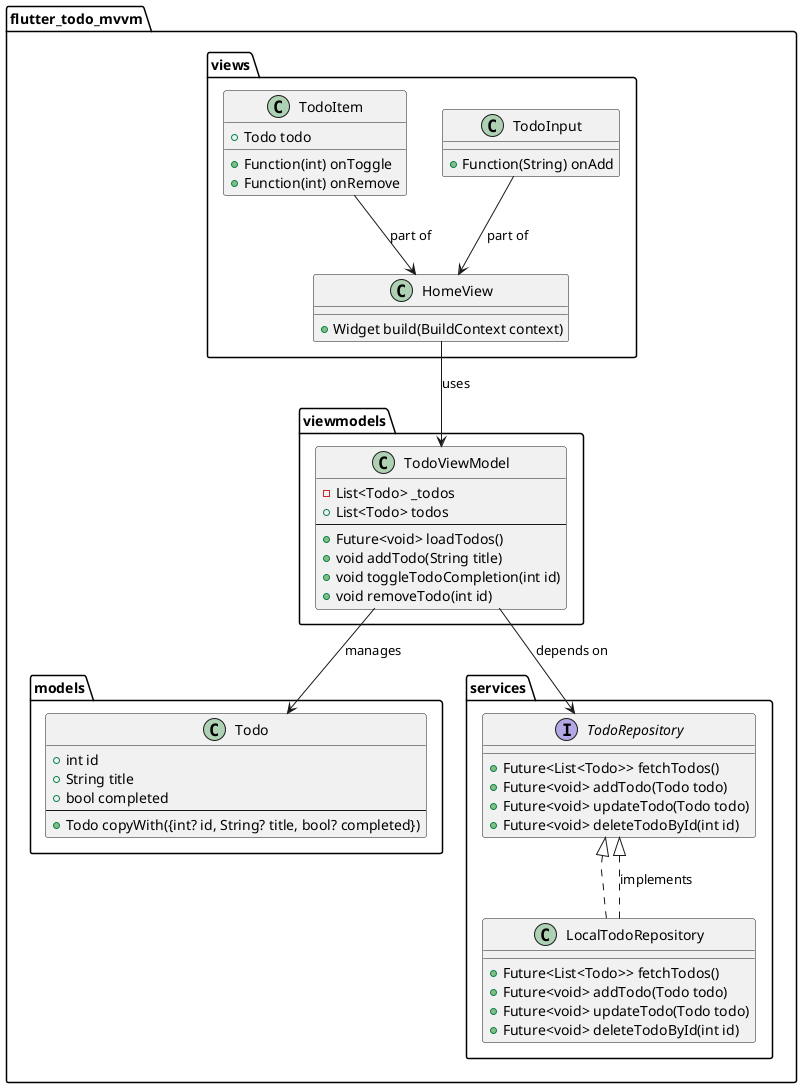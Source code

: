 @startuml "Flutter Todo MVVM Architecture Using SOLID and Repository Pattern"
package "flutter_todo_mvvm" {
    package "models" {
        class Todo {
            + int id
            + String title
            + bool completed
            --
            + Todo copyWith({int? id, String? title, bool? completed})
        }
    }

    package "viewmodels" {
        class TodoViewModel {
            - List<Todo> _todos
            + List<Todo> todos
            --
            + Future<void> loadTodos()
            + void addTodo(String title)
            + void toggleTodoCompletion(int id)
            + void removeTodo(int id)
        }
    }

    package "services" {
        interface TodoRepository {
            + Future<List<Todo>> fetchTodos()
            + Future<void> addTodo(Todo todo)
            + Future<void> updateTodo(Todo todo)
            + Future<void> deleteTodoById(int id)
        }

        class LocalTodoRepository implements TodoRepository {
            + Future<List<Todo>> fetchTodos()
            + Future<void> addTodo(Todo todo)
            + Future<void> updateTodo(Todo todo)
            + Future<void> deleteTodoById(int id)
        }

    }

    package "views" {
        class HomeView {
            + Widget build(BuildContext context)
        }

        class TodoInput {
            + Function(String) onAdd
        }

        class TodoItem {
            + Todo todo
            + Function(int) onToggle
            + Function(int) onRemove
        }
    }

    TodoViewModel --> Todo : manages
    TodoViewModel --> TodoRepository : depends on
    HomeView --> TodoViewModel : uses
    TodoInput --> HomeView : part of
    TodoItem --> HomeView : part of
    LocalTodoRepository ..|> TodoRepository : implements
}
@enduml